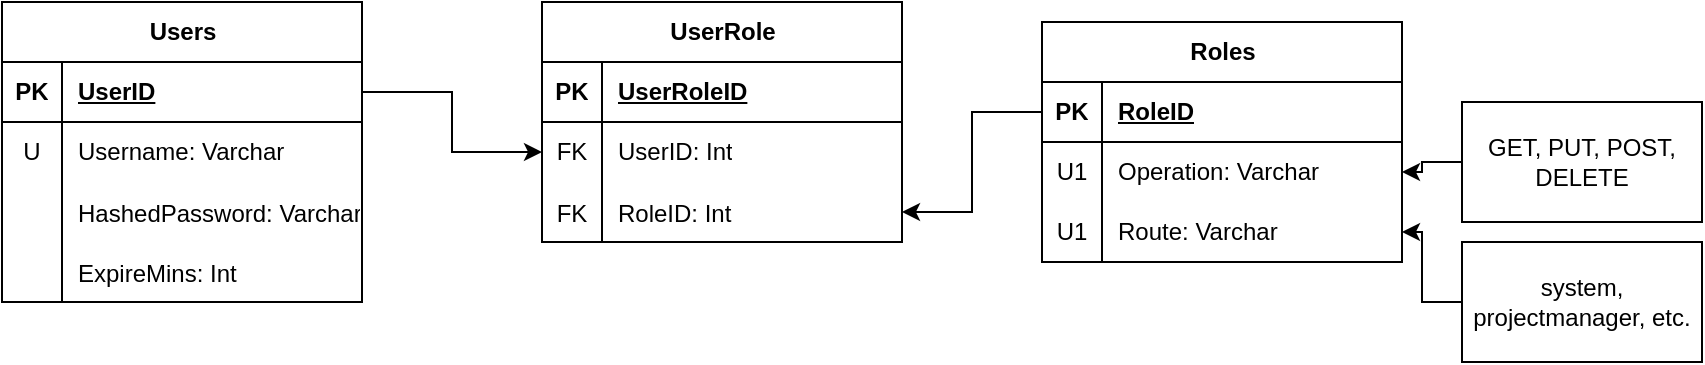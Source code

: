 <mxfile version="28.1.2">
  <diagram name="Page-1" id="nb4mi7pNr2t4-oY1ffpc">
    <mxGraphModel dx="1319" dy="653" grid="1" gridSize="10" guides="1" tooltips="1" connect="1" arrows="1" fold="1" page="1" pageScale="1" pageWidth="850" pageHeight="1100" math="0" shadow="0">
      <root>
        <mxCell id="0" />
        <mxCell id="1" parent="0" />
        <mxCell id="kNN7X9qwSUK0q-ytnzqD-1" value="Users" style="shape=table;startSize=30;container=1;collapsible=1;childLayout=tableLayout;fixedRows=1;rowLines=0;fontStyle=1;align=center;resizeLast=1;html=1;" parent="1" vertex="1">
          <mxGeometry x="-260" y="280" width="180" height="150" as="geometry" />
        </mxCell>
        <mxCell id="kNN7X9qwSUK0q-ytnzqD-2" value="" style="shape=tableRow;horizontal=0;startSize=0;swimlaneHead=0;swimlaneBody=0;fillColor=none;collapsible=0;dropTarget=0;points=[[0,0.5],[1,0.5]];portConstraint=eastwest;top=0;left=0;right=0;bottom=1;" parent="kNN7X9qwSUK0q-ytnzqD-1" vertex="1">
          <mxGeometry y="30" width="180" height="30" as="geometry" />
        </mxCell>
        <mxCell id="kNN7X9qwSUK0q-ytnzqD-3" value="PK" style="shape=partialRectangle;connectable=0;fillColor=none;top=0;left=0;bottom=0;right=0;fontStyle=1;overflow=hidden;whiteSpace=wrap;html=1;" parent="kNN7X9qwSUK0q-ytnzqD-2" vertex="1">
          <mxGeometry width="30" height="30" as="geometry">
            <mxRectangle width="30" height="30" as="alternateBounds" />
          </mxGeometry>
        </mxCell>
        <mxCell id="kNN7X9qwSUK0q-ytnzqD-4" value="UserID" style="shape=partialRectangle;connectable=0;fillColor=none;top=0;left=0;bottom=0;right=0;align=left;spacingLeft=6;fontStyle=5;overflow=hidden;whiteSpace=wrap;html=1;" parent="kNN7X9qwSUK0q-ytnzqD-2" vertex="1">
          <mxGeometry x="30" width="150" height="30" as="geometry">
            <mxRectangle width="150" height="30" as="alternateBounds" />
          </mxGeometry>
        </mxCell>
        <mxCell id="kNN7X9qwSUK0q-ytnzqD-5" value="" style="shape=tableRow;horizontal=0;startSize=0;swimlaneHead=0;swimlaneBody=0;fillColor=none;collapsible=0;dropTarget=0;points=[[0,0.5],[1,0.5]];portConstraint=eastwest;top=0;left=0;right=0;bottom=0;" parent="kNN7X9qwSUK0q-ytnzqD-1" vertex="1">
          <mxGeometry y="60" width="180" height="30" as="geometry" />
        </mxCell>
        <mxCell id="kNN7X9qwSUK0q-ytnzqD-6" value="U" style="shape=partialRectangle;connectable=0;fillColor=none;top=0;left=0;bottom=0;right=0;editable=1;overflow=hidden;whiteSpace=wrap;html=1;" parent="kNN7X9qwSUK0q-ytnzqD-5" vertex="1">
          <mxGeometry width="30" height="30" as="geometry">
            <mxRectangle width="30" height="30" as="alternateBounds" />
          </mxGeometry>
        </mxCell>
        <mxCell id="kNN7X9qwSUK0q-ytnzqD-7" value="Username: Varchar" style="shape=partialRectangle;connectable=0;fillColor=none;top=0;left=0;bottom=0;right=0;align=left;spacingLeft=6;overflow=hidden;whiteSpace=wrap;html=1;" parent="kNN7X9qwSUK0q-ytnzqD-5" vertex="1">
          <mxGeometry x="30" width="150" height="30" as="geometry">
            <mxRectangle width="150" height="30" as="alternateBounds" />
          </mxGeometry>
        </mxCell>
        <mxCell id="kNN7X9qwSUK0q-ytnzqD-29" value="" style="shape=tableRow;horizontal=0;startSize=0;swimlaneHead=0;swimlaneBody=0;fillColor=none;collapsible=0;dropTarget=0;points=[[0,0.5],[1,0.5]];portConstraint=eastwest;top=0;left=0;right=0;bottom=0;" parent="kNN7X9qwSUK0q-ytnzqD-1" vertex="1">
          <mxGeometry y="90" width="180" height="30" as="geometry" />
        </mxCell>
        <mxCell id="kNN7X9qwSUK0q-ytnzqD-30" value="" style="shape=partialRectangle;connectable=0;fillColor=none;top=0;left=0;bottom=0;right=0;editable=1;overflow=hidden;" parent="kNN7X9qwSUK0q-ytnzqD-29" vertex="1">
          <mxGeometry width="30" height="30" as="geometry">
            <mxRectangle width="30" height="30" as="alternateBounds" />
          </mxGeometry>
        </mxCell>
        <mxCell id="kNN7X9qwSUK0q-ytnzqD-31" value="HashedPassword: Varchar" style="shape=partialRectangle;connectable=0;fillColor=none;top=0;left=0;bottom=0;right=0;align=left;spacingLeft=6;overflow=hidden;" parent="kNN7X9qwSUK0q-ytnzqD-29" vertex="1">
          <mxGeometry x="30" width="150" height="30" as="geometry">
            <mxRectangle width="150" height="30" as="alternateBounds" />
          </mxGeometry>
        </mxCell>
        <mxCell id="uU7bzpxdjLpJ6NOKs12N-2" value="" style="shape=tableRow;horizontal=0;startSize=0;swimlaneHead=0;swimlaneBody=0;fillColor=none;collapsible=0;dropTarget=0;points=[[0,0.5],[1,0.5]];portConstraint=eastwest;top=0;left=0;right=0;bottom=0;" parent="kNN7X9qwSUK0q-ytnzqD-1" vertex="1">
          <mxGeometry y="120" width="180" height="30" as="geometry" />
        </mxCell>
        <mxCell id="uU7bzpxdjLpJ6NOKs12N-3" value="" style="shape=partialRectangle;connectable=0;fillColor=none;top=0;left=0;bottom=0;right=0;editable=1;overflow=hidden;" parent="uU7bzpxdjLpJ6NOKs12N-2" vertex="1">
          <mxGeometry width="30" height="30" as="geometry">
            <mxRectangle width="30" height="30" as="alternateBounds" />
          </mxGeometry>
        </mxCell>
        <mxCell id="uU7bzpxdjLpJ6NOKs12N-4" value="ExpireMins: Int" style="shape=partialRectangle;connectable=0;fillColor=none;top=0;left=0;bottom=0;right=0;align=left;spacingLeft=6;overflow=hidden;" parent="uU7bzpxdjLpJ6NOKs12N-2" vertex="1">
          <mxGeometry x="30" width="150" height="30" as="geometry">
            <mxRectangle width="150" height="30" as="alternateBounds" />
          </mxGeometry>
        </mxCell>
        <mxCell id="kNN7X9qwSUK0q-ytnzqD-14" value="UserRole" style="shape=table;startSize=30;container=1;collapsible=1;childLayout=tableLayout;fixedRows=1;rowLines=0;fontStyle=1;align=center;resizeLast=1;html=1;" parent="1" vertex="1">
          <mxGeometry x="10" y="280" width="180" height="120" as="geometry" />
        </mxCell>
        <mxCell id="kNN7X9qwSUK0q-ytnzqD-15" value="" style="shape=tableRow;horizontal=0;startSize=0;swimlaneHead=0;swimlaneBody=0;fillColor=none;collapsible=0;dropTarget=0;points=[[0,0.5],[1,0.5]];portConstraint=eastwest;top=0;left=0;right=0;bottom=1;" parent="kNN7X9qwSUK0q-ytnzqD-14" vertex="1">
          <mxGeometry y="30" width="180" height="30" as="geometry" />
        </mxCell>
        <mxCell id="kNN7X9qwSUK0q-ytnzqD-16" value="PK" style="shape=partialRectangle;connectable=0;fillColor=none;top=0;left=0;bottom=0;right=0;fontStyle=1;overflow=hidden;whiteSpace=wrap;html=1;" parent="kNN7X9qwSUK0q-ytnzqD-15" vertex="1">
          <mxGeometry width="30" height="30" as="geometry">
            <mxRectangle width="30" height="30" as="alternateBounds" />
          </mxGeometry>
        </mxCell>
        <mxCell id="kNN7X9qwSUK0q-ytnzqD-17" value="UserRoleID" style="shape=partialRectangle;connectable=0;fillColor=none;top=0;left=0;bottom=0;right=0;align=left;spacingLeft=6;fontStyle=5;overflow=hidden;whiteSpace=wrap;html=1;" parent="kNN7X9qwSUK0q-ytnzqD-15" vertex="1">
          <mxGeometry x="30" width="150" height="30" as="geometry">
            <mxRectangle width="150" height="30" as="alternateBounds" />
          </mxGeometry>
        </mxCell>
        <mxCell id="kNN7X9qwSUK0q-ytnzqD-18" value="" style="shape=tableRow;horizontal=0;startSize=0;swimlaneHead=0;swimlaneBody=0;fillColor=none;collapsible=0;dropTarget=0;points=[[0,0.5],[1,0.5]];portConstraint=eastwest;top=0;left=0;right=0;bottom=0;" parent="kNN7X9qwSUK0q-ytnzqD-14" vertex="1">
          <mxGeometry y="60" width="180" height="30" as="geometry" />
        </mxCell>
        <mxCell id="kNN7X9qwSUK0q-ytnzqD-19" value="FK" style="shape=partialRectangle;connectable=0;fillColor=none;top=0;left=0;bottom=0;right=0;editable=1;overflow=hidden;whiteSpace=wrap;html=1;" parent="kNN7X9qwSUK0q-ytnzqD-18" vertex="1">
          <mxGeometry width="30" height="30" as="geometry">
            <mxRectangle width="30" height="30" as="alternateBounds" />
          </mxGeometry>
        </mxCell>
        <mxCell id="kNN7X9qwSUK0q-ytnzqD-20" value="UserID: Int" style="shape=partialRectangle;connectable=0;fillColor=none;top=0;left=0;bottom=0;right=0;align=left;spacingLeft=6;overflow=hidden;whiteSpace=wrap;html=1;" parent="kNN7X9qwSUK0q-ytnzqD-18" vertex="1">
          <mxGeometry x="30" width="150" height="30" as="geometry">
            <mxRectangle width="150" height="30" as="alternateBounds" />
          </mxGeometry>
        </mxCell>
        <mxCell id="qYCsMLXKNH8RooIpjxIE-30" value="" style="shape=tableRow;horizontal=0;startSize=0;swimlaneHead=0;swimlaneBody=0;fillColor=none;collapsible=0;dropTarget=0;points=[[0,0.5],[1,0.5]];portConstraint=eastwest;top=0;left=0;right=0;bottom=0;" parent="kNN7X9qwSUK0q-ytnzqD-14" vertex="1">
          <mxGeometry y="90" width="180" height="30" as="geometry" />
        </mxCell>
        <mxCell id="qYCsMLXKNH8RooIpjxIE-31" value="FK" style="shape=partialRectangle;connectable=0;fillColor=none;top=0;left=0;bottom=0;right=0;editable=1;overflow=hidden;" parent="qYCsMLXKNH8RooIpjxIE-30" vertex="1">
          <mxGeometry width="30" height="30" as="geometry">
            <mxRectangle width="30" height="30" as="alternateBounds" />
          </mxGeometry>
        </mxCell>
        <mxCell id="qYCsMLXKNH8RooIpjxIE-32" value="RoleID: Int" style="shape=partialRectangle;connectable=0;fillColor=none;top=0;left=0;bottom=0;right=0;align=left;spacingLeft=6;overflow=hidden;" parent="qYCsMLXKNH8RooIpjxIE-30" vertex="1">
          <mxGeometry x="30" width="150" height="30" as="geometry">
            <mxRectangle width="150" height="30" as="alternateBounds" />
          </mxGeometry>
        </mxCell>
        <mxCell id="qYCsMLXKNH8RooIpjxIE-1" value="Roles" style="shape=table;startSize=30;container=1;collapsible=1;childLayout=tableLayout;fixedRows=1;rowLines=0;fontStyle=1;align=center;resizeLast=1;html=1;" parent="1" vertex="1">
          <mxGeometry x="260" y="290" width="180" height="120" as="geometry" />
        </mxCell>
        <mxCell id="qYCsMLXKNH8RooIpjxIE-2" value="" style="shape=tableRow;horizontal=0;startSize=0;swimlaneHead=0;swimlaneBody=0;fillColor=none;collapsible=0;dropTarget=0;points=[[0,0.5],[1,0.5]];portConstraint=eastwest;top=0;left=0;right=0;bottom=1;" parent="qYCsMLXKNH8RooIpjxIE-1" vertex="1">
          <mxGeometry y="30" width="180" height="30" as="geometry" />
        </mxCell>
        <mxCell id="qYCsMLXKNH8RooIpjxIE-3" value="PK" style="shape=partialRectangle;connectable=0;fillColor=none;top=0;left=0;bottom=0;right=0;fontStyle=1;overflow=hidden;whiteSpace=wrap;html=1;" parent="qYCsMLXKNH8RooIpjxIE-2" vertex="1">
          <mxGeometry width="30" height="30" as="geometry">
            <mxRectangle width="30" height="30" as="alternateBounds" />
          </mxGeometry>
        </mxCell>
        <mxCell id="qYCsMLXKNH8RooIpjxIE-4" value="RoleID" style="shape=partialRectangle;connectable=0;fillColor=none;top=0;left=0;bottom=0;right=0;align=left;spacingLeft=6;fontStyle=5;overflow=hidden;whiteSpace=wrap;html=1;" parent="qYCsMLXKNH8RooIpjxIE-2" vertex="1">
          <mxGeometry x="30" width="150" height="30" as="geometry">
            <mxRectangle width="150" height="30" as="alternateBounds" />
          </mxGeometry>
        </mxCell>
        <mxCell id="qYCsMLXKNH8RooIpjxIE-8" value="" style="shape=tableRow;horizontal=0;startSize=0;swimlaneHead=0;swimlaneBody=0;fillColor=none;collapsible=0;dropTarget=0;points=[[0,0.5],[1,0.5]];portConstraint=eastwest;top=0;left=0;right=0;bottom=0;" parent="qYCsMLXKNH8RooIpjxIE-1" vertex="1">
          <mxGeometry y="60" width="180" height="30" as="geometry" />
        </mxCell>
        <mxCell id="qYCsMLXKNH8RooIpjxIE-9" value="U1" style="shape=partialRectangle;connectable=0;fillColor=none;top=0;left=0;bottom=0;right=0;editable=1;overflow=hidden;whiteSpace=wrap;html=1;" parent="qYCsMLXKNH8RooIpjxIE-8" vertex="1">
          <mxGeometry width="30" height="30" as="geometry">
            <mxRectangle width="30" height="30" as="alternateBounds" />
          </mxGeometry>
        </mxCell>
        <mxCell id="qYCsMLXKNH8RooIpjxIE-10" value="Operation: Varchar" style="shape=partialRectangle;connectable=0;fillColor=none;top=0;left=0;bottom=0;right=0;align=left;spacingLeft=6;overflow=hidden;whiteSpace=wrap;html=1;" parent="qYCsMLXKNH8RooIpjxIE-8" vertex="1">
          <mxGeometry x="30" width="150" height="30" as="geometry">
            <mxRectangle width="150" height="30" as="alternateBounds" />
          </mxGeometry>
        </mxCell>
        <mxCell id="qYCsMLXKNH8RooIpjxIE-11" value="" style="shape=tableRow;horizontal=0;startSize=0;swimlaneHead=0;swimlaneBody=0;fillColor=none;collapsible=0;dropTarget=0;points=[[0,0.5],[1,0.5]];portConstraint=eastwest;top=0;left=0;right=0;bottom=0;" parent="qYCsMLXKNH8RooIpjxIE-1" vertex="1">
          <mxGeometry y="90" width="180" height="30" as="geometry" />
        </mxCell>
        <mxCell id="qYCsMLXKNH8RooIpjxIE-12" value="U1" style="shape=partialRectangle;connectable=0;fillColor=none;top=0;left=0;bottom=0;right=0;editable=1;overflow=hidden;whiteSpace=wrap;html=1;" parent="qYCsMLXKNH8RooIpjxIE-11" vertex="1">
          <mxGeometry width="30" height="30" as="geometry">
            <mxRectangle width="30" height="30" as="alternateBounds" />
          </mxGeometry>
        </mxCell>
        <mxCell id="qYCsMLXKNH8RooIpjxIE-13" value="Route: Varchar" style="shape=partialRectangle;connectable=0;fillColor=none;top=0;left=0;bottom=0;right=0;align=left;spacingLeft=6;overflow=hidden;whiteSpace=wrap;html=1;" parent="qYCsMLXKNH8RooIpjxIE-11" vertex="1">
          <mxGeometry x="30" width="150" height="30" as="geometry">
            <mxRectangle width="150" height="30" as="alternateBounds" />
          </mxGeometry>
        </mxCell>
        <mxCell id="uU7bzpxdjLpJ6NOKs12N-1" style="edgeStyle=orthogonalEdgeStyle;rounded=0;orthogonalLoop=1;jettySize=auto;html=1;entryX=1;entryY=0.5;entryDx=0;entryDy=0;" parent="1" source="qYCsMLXKNH8RooIpjxIE-27" target="qYCsMLXKNH8RooIpjxIE-8" edge="1">
          <mxGeometry relative="1" as="geometry" />
        </mxCell>
        <mxCell id="qYCsMLXKNH8RooIpjxIE-27" value="GET, PUT, POST, DELETE" style="rounded=0;whiteSpace=wrap;html=1;" parent="1" vertex="1">
          <mxGeometry x="470" y="330" width="120" height="60" as="geometry" />
        </mxCell>
        <mxCell id="qYCsMLXKNH8RooIpjxIE-33" style="edgeStyle=orthogonalEdgeStyle;rounded=0;orthogonalLoop=1;jettySize=auto;html=1;entryX=1;entryY=0.5;entryDx=0;entryDy=0;" parent="1" source="qYCsMLXKNH8RooIpjxIE-2" target="qYCsMLXKNH8RooIpjxIE-30" edge="1">
          <mxGeometry relative="1" as="geometry" />
        </mxCell>
        <mxCell id="qYCsMLXKNH8RooIpjxIE-34" style="edgeStyle=orthogonalEdgeStyle;rounded=0;orthogonalLoop=1;jettySize=auto;html=1;entryX=0;entryY=0.5;entryDx=0;entryDy=0;" parent="1" source="kNN7X9qwSUK0q-ytnzqD-2" target="kNN7X9qwSUK0q-ytnzqD-18" edge="1">
          <mxGeometry relative="1" as="geometry" />
        </mxCell>
        <mxCell id="uU7bzpxdjLpJ6NOKs12N-9" style="edgeStyle=orthogonalEdgeStyle;rounded=0;orthogonalLoop=1;jettySize=auto;html=1;entryX=1;entryY=0.5;entryDx=0;entryDy=0;" parent="1" source="uU7bzpxdjLpJ6NOKs12N-8" target="qYCsMLXKNH8RooIpjxIE-11" edge="1">
          <mxGeometry relative="1" as="geometry" />
        </mxCell>
        <mxCell id="uU7bzpxdjLpJ6NOKs12N-8" value="system, projectmanager, etc." style="rounded=0;whiteSpace=wrap;html=1;" parent="1" vertex="1">
          <mxGeometry x="470" y="400" width="120" height="60" as="geometry" />
        </mxCell>
      </root>
    </mxGraphModel>
  </diagram>
</mxfile>
